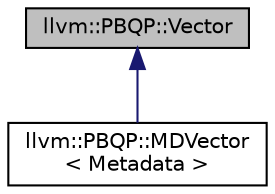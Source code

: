 digraph "llvm::PBQP::Vector"
{
 // LATEX_PDF_SIZE
  bgcolor="transparent";
  edge [fontname="Helvetica",fontsize="10",labelfontname="Helvetica",labelfontsize="10"];
  node [fontname="Helvetica",fontsize="10",shape="box"];
  Node1 [label="llvm::PBQP::Vector",height=0.2,width=0.4,color="black", fillcolor="grey75", style="filled", fontcolor="black",tooltip="PBQP Vector class."];
  Node1 -> Node2 [dir="back",color="midnightblue",fontsize="10",style="solid",fontname="Helvetica"];
  Node2 [label="llvm::PBQP::MDVector\l\< Metadata \>",height=0.2,width=0.4,color="black",URL="$classllvm_1_1PBQP_1_1MDVector.html",tooltip=" "];
}

